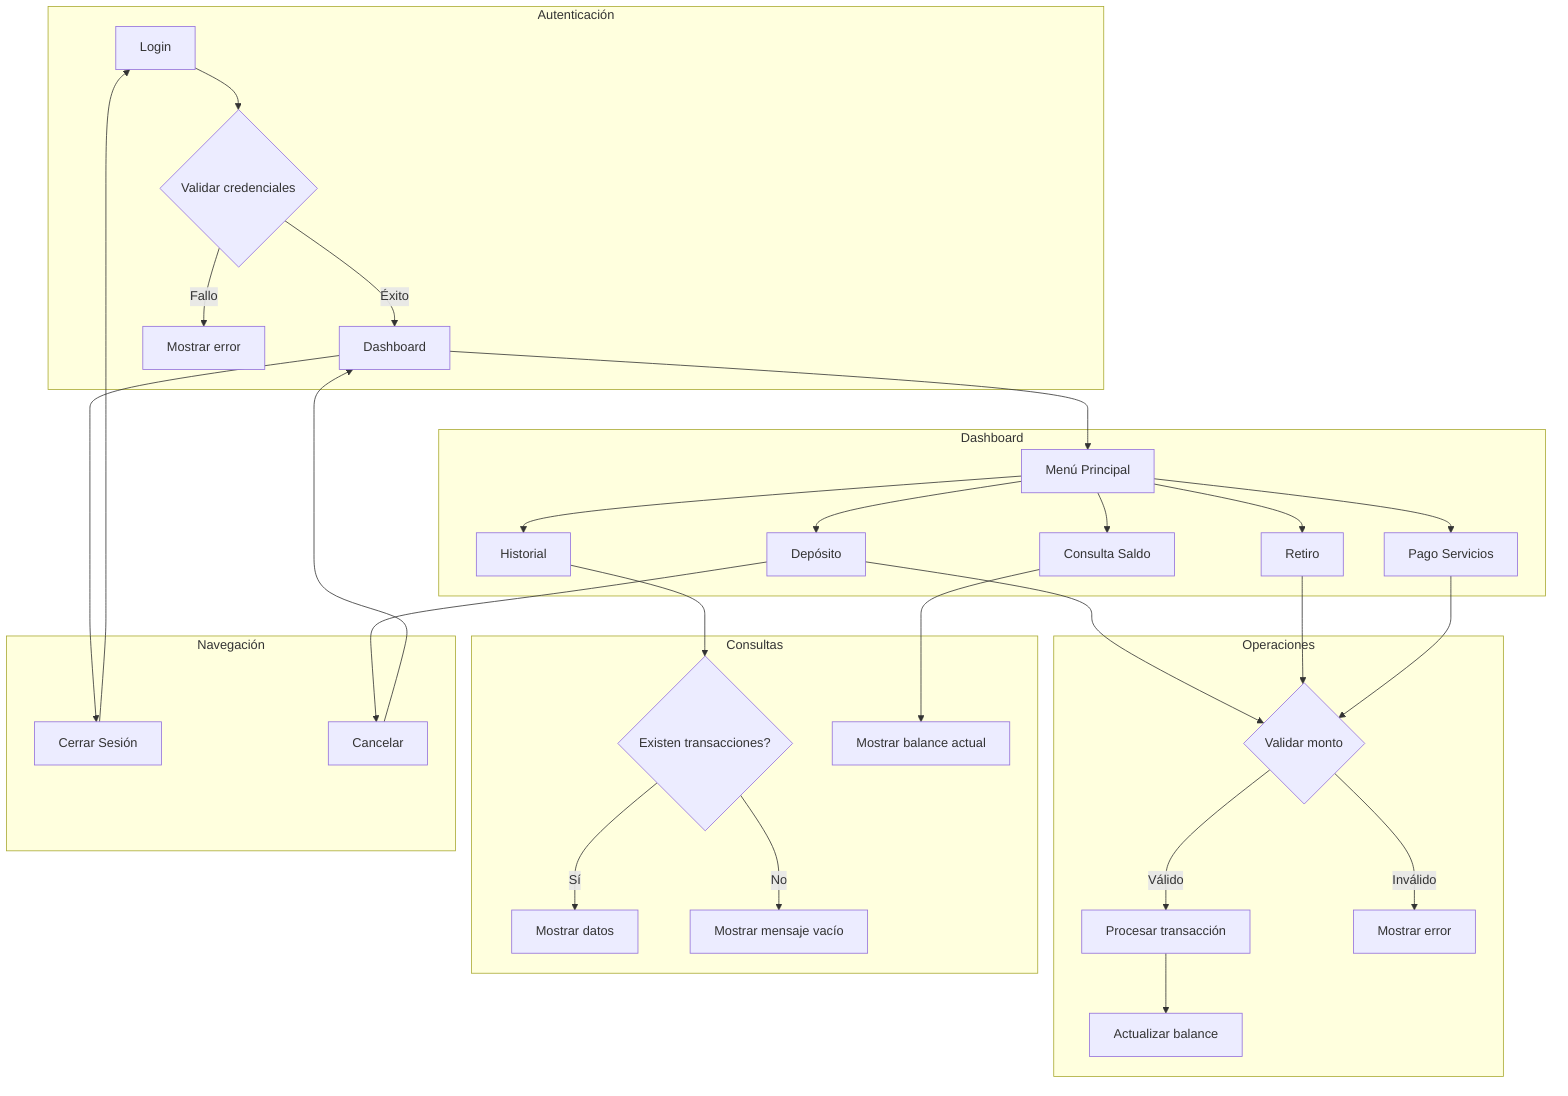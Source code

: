 flowchart TD
    subgraph Autenticación
        A[Login] --> B{Validar credenciales}
        B -->|Éxito| C[Dashboard]
        B -->|Fallo| D[Mostrar error]
    end

    subgraph Dashboard
        C --> E[Menú Principal]
        E --> F[Depósito]
        E --> G[Retiro]
        E --> H[Historial]
        E --> I[Pago Servicios]
        E --> J[Consulta Saldo]
    end

    subgraph Operaciones
        F --> K{Validar monto}
        G --> K
        I --> K
        K -->|Válido| L[Procesar transacción]
        K -->|Inválido| M[Mostrar error]
        L --> N[Actualizar balance]
    end

    subgraph Consultas
        H --> O{Existen transacciones?}
        O -->|Sí| P[Mostrar datos]
        O -->|No| Q[Mostrar mensaje vacío]
        J --> R[Mostrar balance actual]
    end

    subgraph Navegación
        C --> S[Cerrar Sesión]
        S --> A
        F --> T[Cancelar]
        T --> C
    end